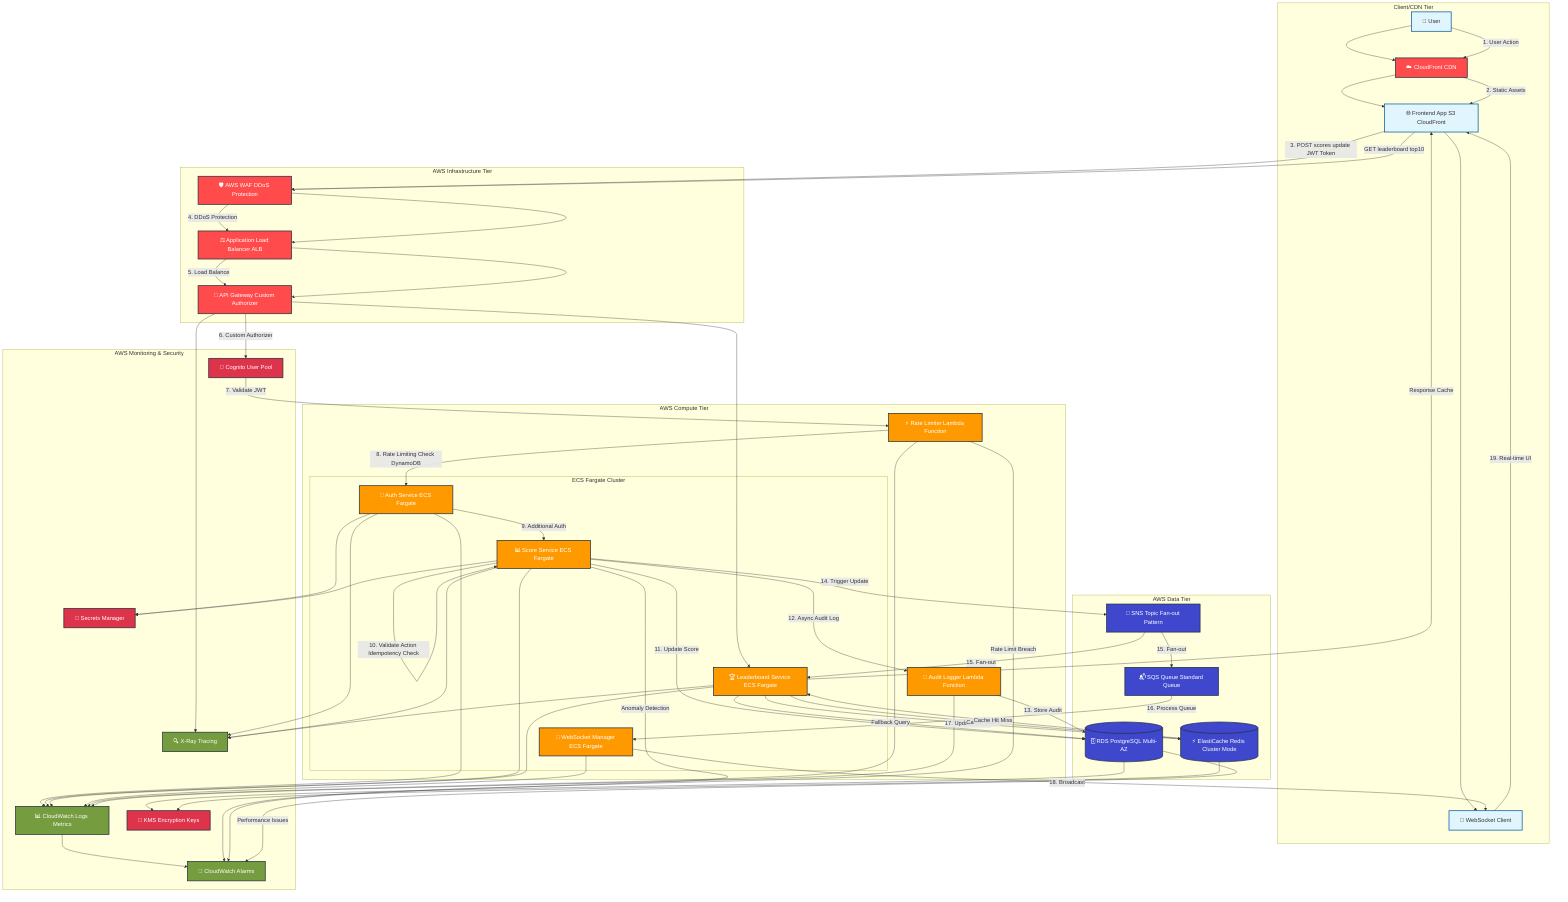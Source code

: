 graph TB
%% Client Side
subgraph "Client/CDN Tier"
U[👤 User] --> CF[☁️ CloudFront CDN]
CF --> FE[🌐 Frontend App S3 CloudFront]
FE --> WS[🔌 WebSocket Client]
end

%% AWS Infrastructure
subgraph "AWS Infrastructure Tier"
ALB[⚖️ Application Load Balancer ALB]
APIGW[🚪 API Gateway Custom Authorizer]
WAF[🛡️ AWS WAF DDoS Protection]
end

%% Compute Services
subgraph "AWS Compute Tier"
subgraph "ECS Fargate Cluster"
AUTH[🔐 Auth Service ECS Fargate]
SCORE[📊 Score Service ECS Fargate]
LEADER[🏆 Leaderboard Service ECS Fargate]
WSM[📡 WebSocket Manager ECS Fargate]
end

LAMBDA_RATE[⚡ Rate Limiter Lambda Function]
LAMBDA_AUDIT[📝 Audit Logger Lambda Function]
end

%% AWS Data Services
subgraph "AWS Data Tier"
RDS[(🗄️ RDS PostgreSQL Multi-AZ)]
ELASTICACHE[(⚡ ElastiCache Redis Cluster Mode)]
SQS[📬 SQS Queue Standard Queue]
SNS[📢 SNS Topic Fan-out Pattern]
end

%% AWS Monitoring & Security
subgraph "AWS Monitoring & Security"
CW[📊 CloudWatch Logs Metrics]
CWA[🚨 CloudWatch Alarms]
XRAY[🔍 X-Ray Tracing]
COGNITO[👥 Cognito User Pool]
SECRETS[🔑 Secrets Manager]
KMS[🔐 KMS Encryption Keys]
end

%% Score Update Flow
U -->|1. User Action| CF
CF -->|2. Static Assets| FE
FE -->|3. POST scores update JWT Token| WAF
WAF -->|4. DDoS Protection| ALB
ALB -->|5. Load Balance| APIGW
APIGW -->|6. Custom Authorizer| COGNITO
COGNITO -->|7. Validate JWT| LAMBDA_RATE
LAMBDA_RATE -->|8. Rate Limiting Check DynamoDB| AUTH
AUTH -->|9. Additional Auth| SCORE

%% Score Processing
SCORE -->|10. Validate Action Idempotency Check| SCORE
SCORE -->|11. Update Score| RDS
SCORE -->|12. Async Audit Log| LAMBDA_AUDIT
LAMBDA_AUDIT -->|13. Store Audit| RDS

%% Real-time Update Flow
SCORE -->|14. Trigger Update| SNS
SNS -->|15. Fan-out| SQS
SNS -->|15. Fan-out| LEADER
SQS -->|16. Process Queue| WSM
LEADER -->|17. Update Cache| ELASTICACHE
WSM -->|18. Broadcast| WS
WS -->|19. Real-time UI| FE

%% Leaderboard Retrieval
FE -->|GET leaderboard top10| WAF
WAF --> ALB
ALB --> APIGW
APIGW --> LEADER
LEADER -->|Cache Check| ELASTICACHE
ELASTICACHE -->|Cache Hit Miss| LEADER
LEADER -->|Fallback Query| RDS
LEADER -->|Response Cache| FE

%% Monitoring Integration
AUTH --> CW
SCORE --> CW
LEADER --> CW
WSM --> CW
LAMBDA_RATE --> CW
LAMBDA_AUDIT --> CW

%% Distributed Tracing
AUTH --> XRAY
SCORE --> XRAY
LEADER --> XRAY
APIGW --> XRAY

%% Alerting
CW --> CWA
LAMBDA_RATE -->|Rate Limit Breach| CWA
SCORE -->|Anomaly Detection| CWA
RDS -->|Performance Issues| CWA

%% Security Integration
AUTH --> SECRETS
SCORE --> SECRETS
RDS --> KMS
ELASTICACHE --> KMS

%% Styling with AWS Colors
classDef awsCompute fill:#FF9900,stroke:#232F3E,stroke-width:2px,color:#FFFFFF
classDef awsData fill:#3F48CC,stroke:#232F3E,stroke-width:2px,color:#FFFFFF
classDef awsNetworking fill:#FF4B4B,stroke:#232F3E,stroke-width:2px,color:#FFFFFF
classDef awsMonitoring fill:#759C3E,stroke:#232F3E,stroke-width:2px,color:#FFFFFF
classDef awsSecurity fill:#DD344C,stroke:#232F3E,stroke-width:2px,color:#FFFFFF
classDef client fill:#E1F5FE,stroke:#01579B,stroke-width:2px

class AUTH,SCORE,LEADER,WSM,LAMBDA_RATE,LAMBDA_AUDIT awsCompute
class RDS,ELASTICACHE,SQS,SNS awsData
class ALB,APIGW,WAF,CF awsNetworking
class CW,CWA,XRAY awsMonitoring
class COGNITO,SECRETS,KMS awsSecurity
class U,FE,WS client